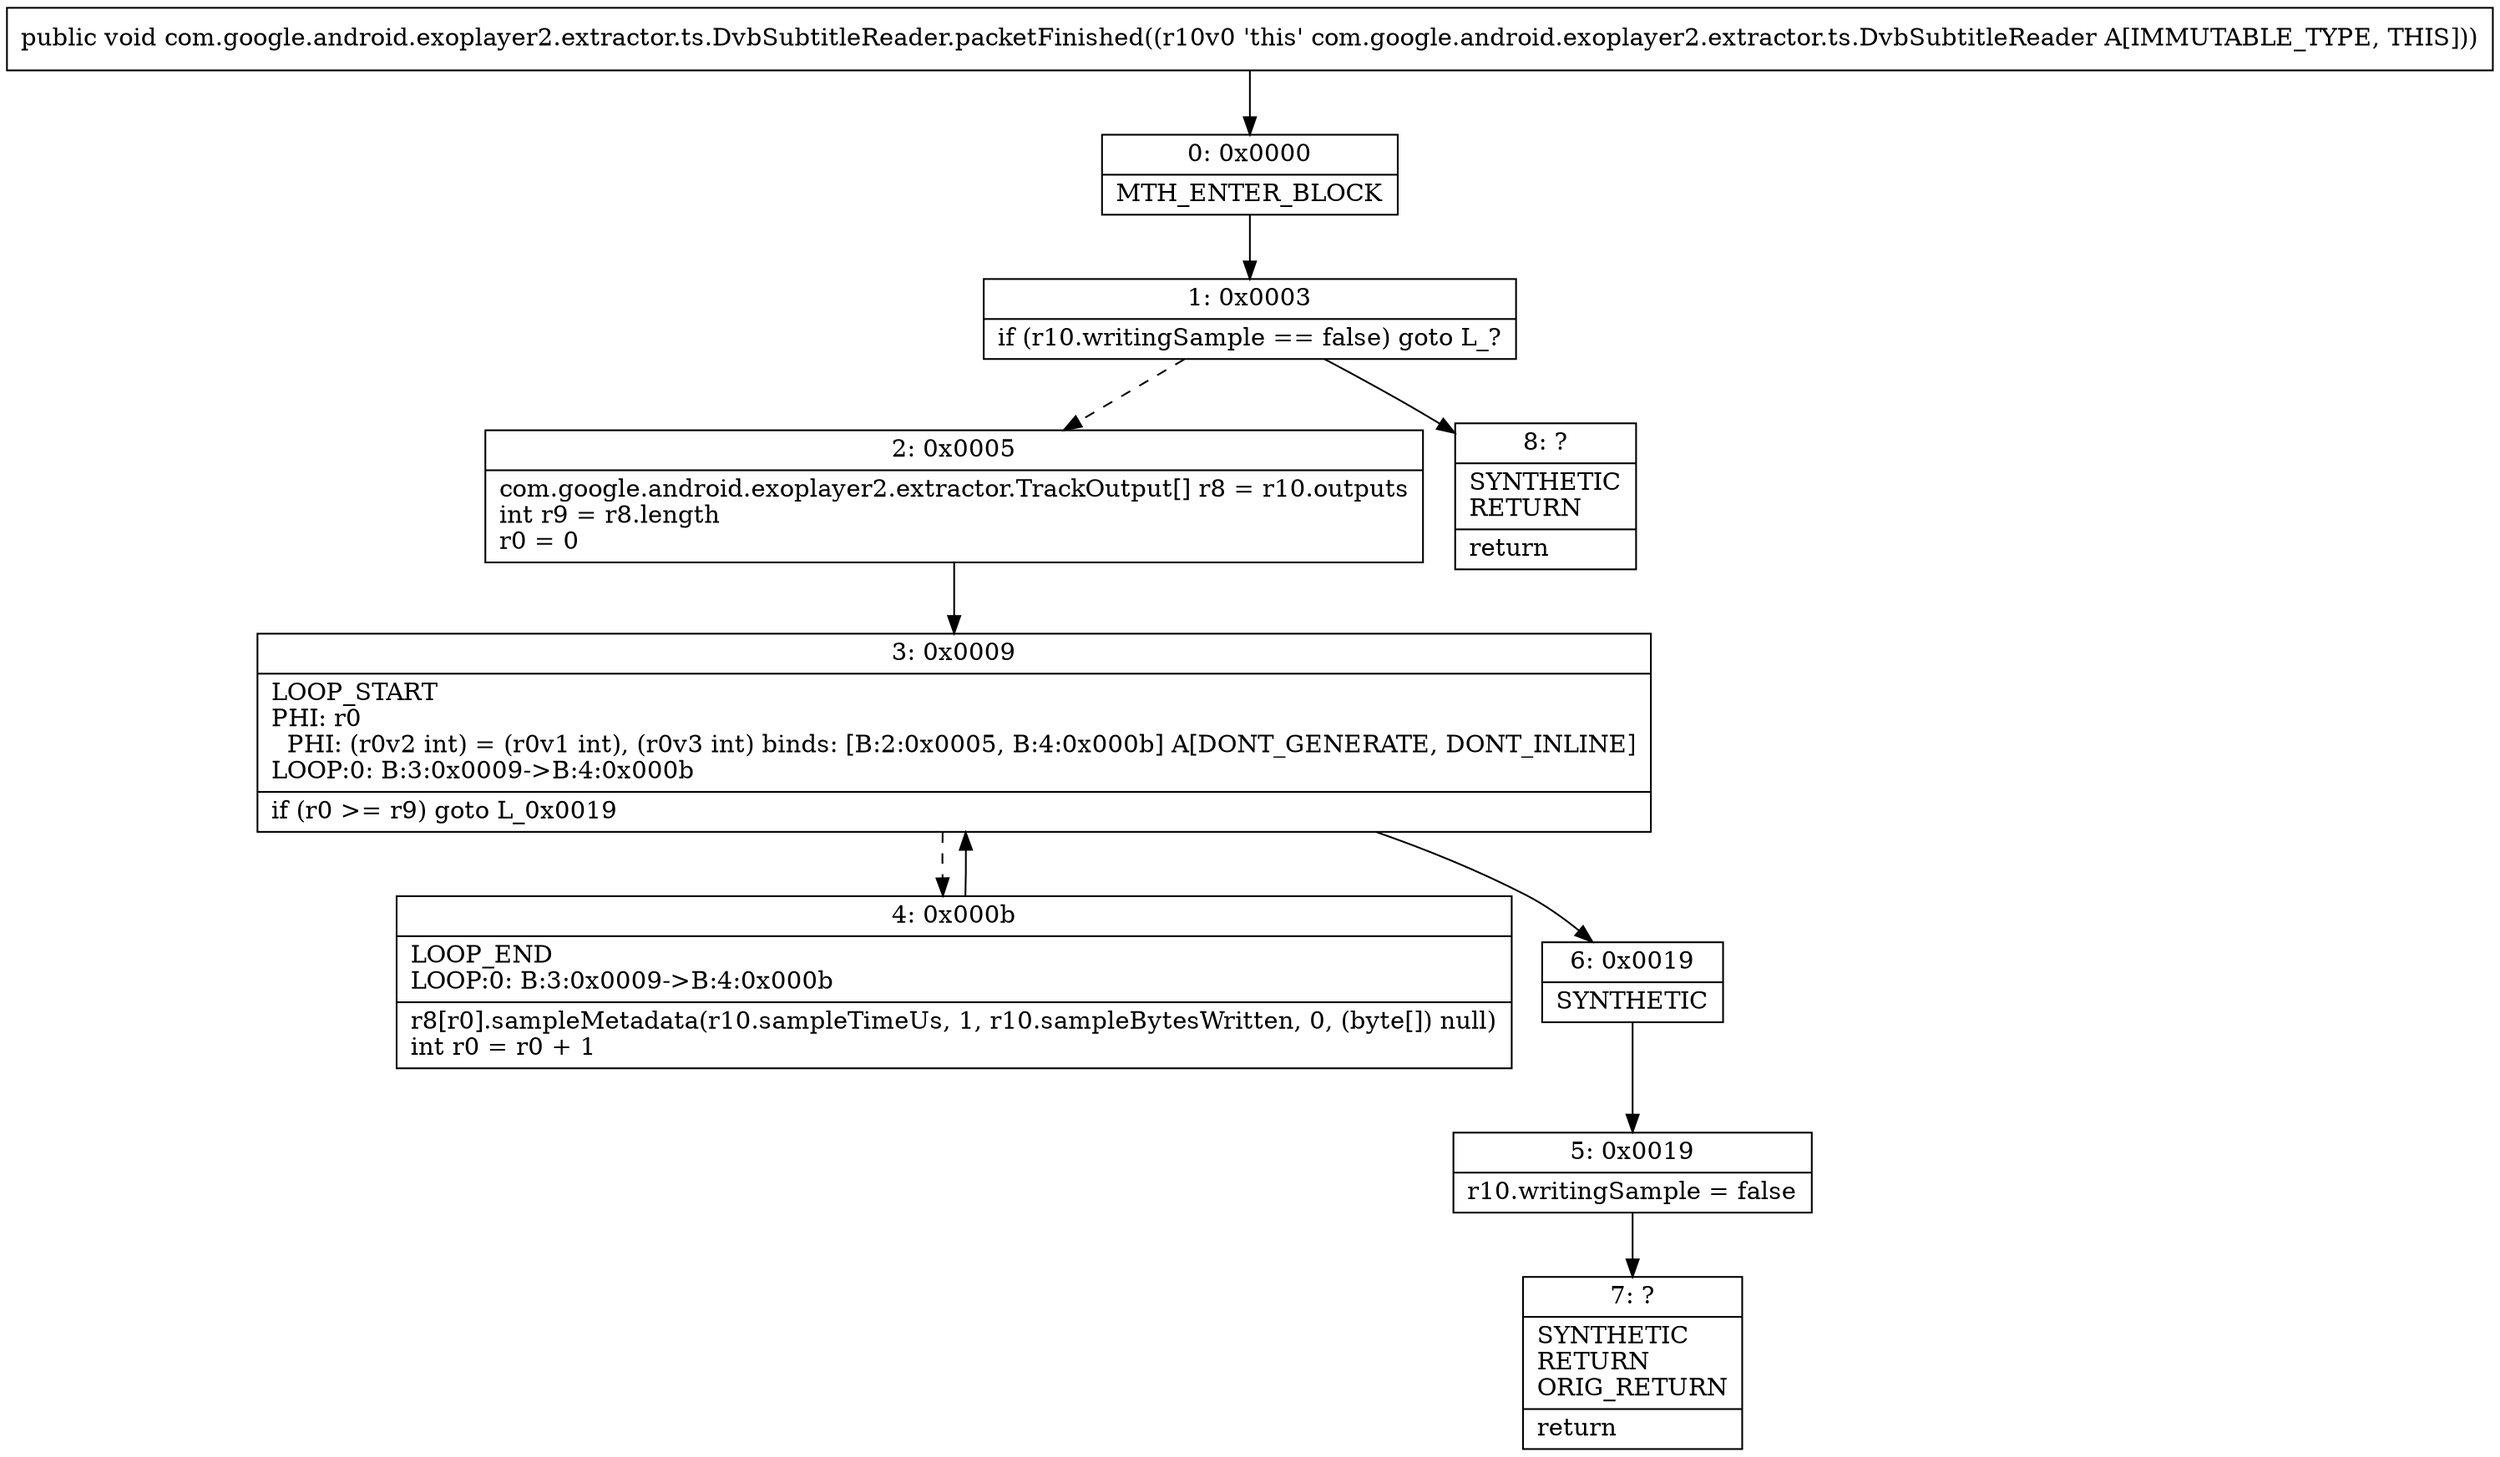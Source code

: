 digraph "CFG forcom.google.android.exoplayer2.extractor.ts.DvbSubtitleReader.packetFinished()V" {
Node_0 [shape=record,label="{0\:\ 0x0000|MTH_ENTER_BLOCK\l}"];
Node_1 [shape=record,label="{1\:\ 0x0003|if (r10.writingSample == false) goto L_?\l}"];
Node_2 [shape=record,label="{2\:\ 0x0005|com.google.android.exoplayer2.extractor.TrackOutput[] r8 = r10.outputs\lint r9 = r8.length\lr0 = 0\l}"];
Node_3 [shape=record,label="{3\:\ 0x0009|LOOP_START\lPHI: r0 \l  PHI: (r0v2 int) = (r0v1 int), (r0v3 int) binds: [B:2:0x0005, B:4:0x000b] A[DONT_GENERATE, DONT_INLINE]\lLOOP:0: B:3:0x0009\-\>B:4:0x000b\l|if (r0 \>= r9) goto L_0x0019\l}"];
Node_4 [shape=record,label="{4\:\ 0x000b|LOOP_END\lLOOP:0: B:3:0x0009\-\>B:4:0x000b\l|r8[r0].sampleMetadata(r10.sampleTimeUs, 1, r10.sampleBytesWritten, 0, (byte[]) null)\lint r0 = r0 + 1\l}"];
Node_5 [shape=record,label="{5\:\ 0x0019|r10.writingSample = false\l}"];
Node_6 [shape=record,label="{6\:\ 0x0019|SYNTHETIC\l}"];
Node_7 [shape=record,label="{7\:\ ?|SYNTHETIC\lRETURN\lORIG_RETURN\l|return\l}"];
Node_8 [shape=record,label="{8\:\ ?|SYNTHETIC\lRETURN\l|return\l}"];
MethodNode[shape=record,label="{public void com.google.android.exoplayer2.extractor.ts.DvbSubtitleReader.packetFinished((r10v0 'this' com.google.android.exoplayer2.extractor.ts.DvbSubtitleReader A[IMMUTABLE_TYPE, THIS])) }"];
MethodNode -> Node_0;
Node_0 -> Node_1;
Node_1 -> Node_2[style=dashed];
Node_1 -> Node_8;
Node_2 -> Node_3;
Node_3 -> Node_4[style=dashed];
Node_3 -> Node_6;
Node_4 -> Node_3;
Node_5 -> Node_7;
Node_6 -> Node_5;
}

